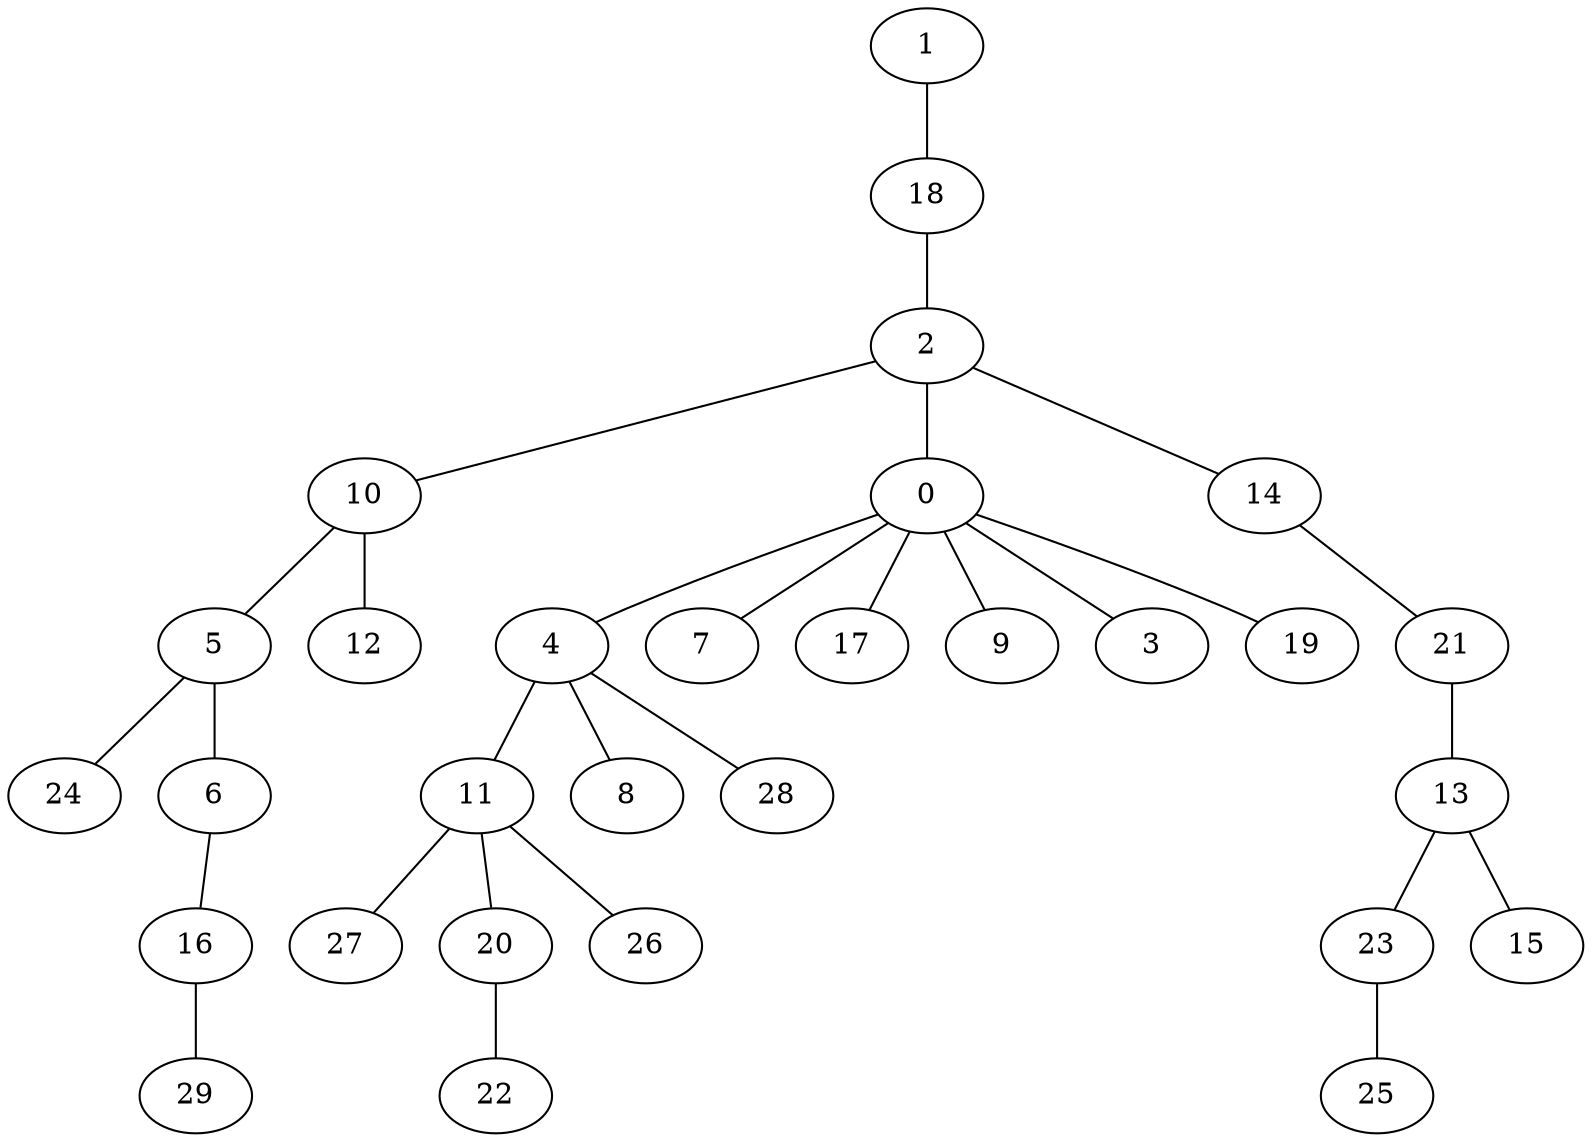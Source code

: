 graph{
   4 -- 11;
   5 -- 24;
   10 -- 5;
   4 -- 8;
   23 -- 25;
   16 -- 29;
   0 -- 7;
   0 -- 17;
   2 -- 14;
   10 -- 12;
   5 -- 6;
   0 -- 9;
   11 -- 27;
   13 -- 23;
   18 -- 2;
   2 -- 10;
   20 -- 22;
   21 -- 13;
   0 -- 4;
   0 -- 3;
   13 -- 15;
   4 -- 28;
   2 -- 0;
   1 -- 18;
   6 -- 16;
   11 -- 20;
   0 -- 19;
   14 -- 21;
   11 -- 26;
}